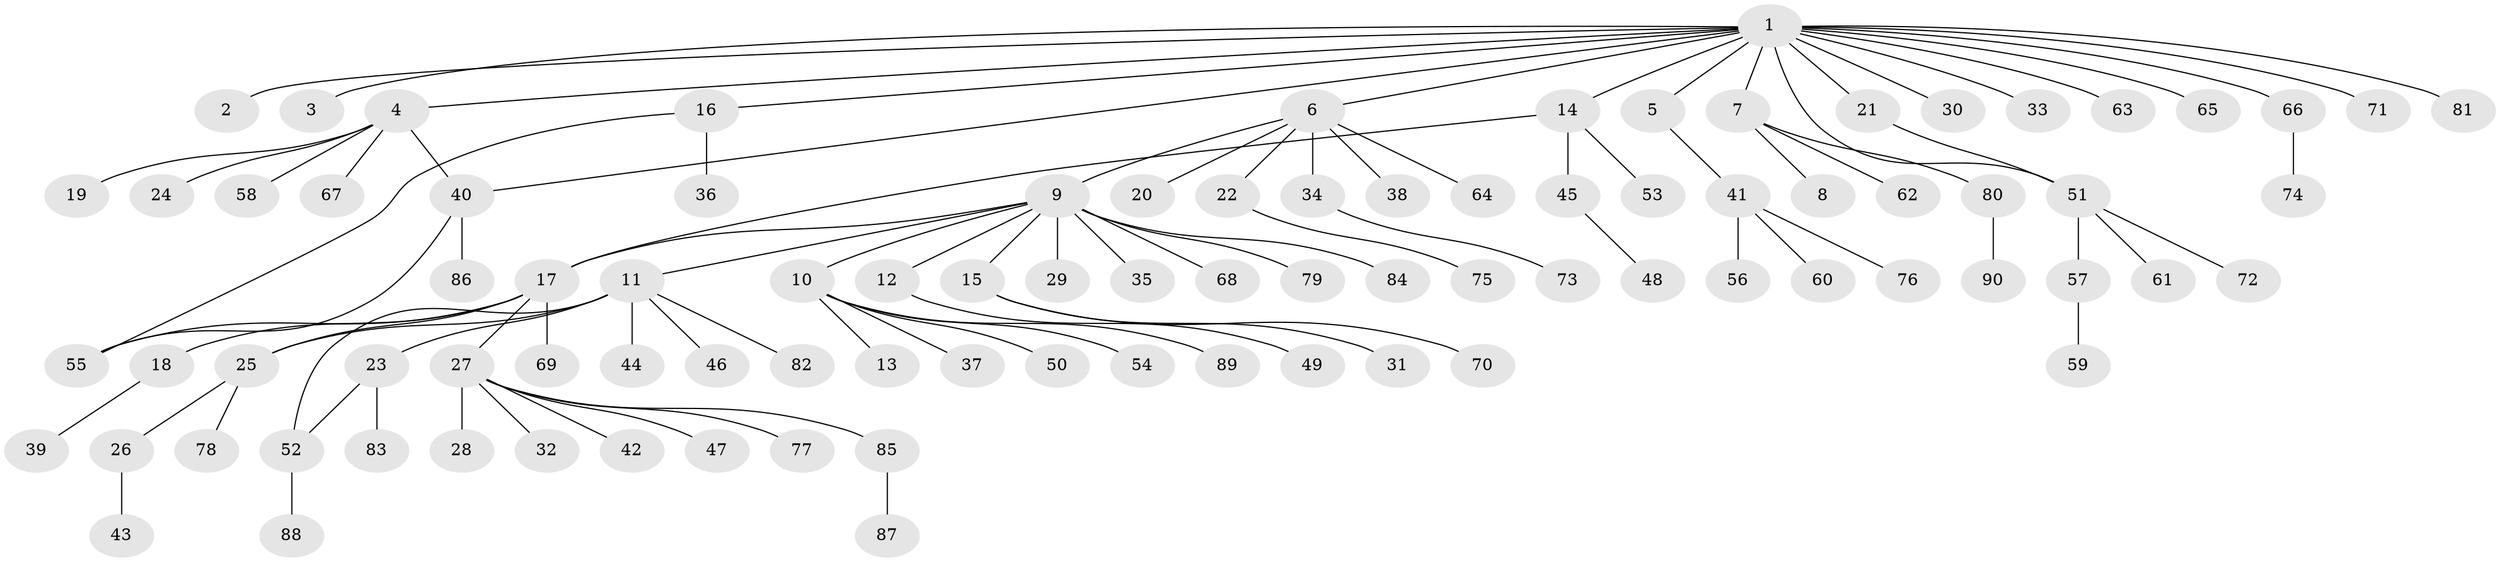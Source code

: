 // coarse degree distribution, {23: 0.014705882352941176, 1: 0.7352941176470589, 5: 0.029411764705882353, 2: 0.07352941176470588, 4: 0.04411764705882353, 16: 0.014705882352941176, 7: 0.014705882352941176, 3: 0.058823529411764705, 6: 0.014705882352941176}
// Generated by graph-tools (version 1.1) at 2025/41/03/06/25 10:41:46]
// undirected, 90 vertices, 96 edges
graph export_dot {
graph [start="1"]
  node [color=gray90,style=filled];
  1;
  2;
  3;
  4;
  5;
  6;
  7;
  8;
  9;
  10;
  11;
  12;
  13;
  14;
  15;
  16;
  17;
  18;
  19;
  20;
  21;
  22;
  23;
  24;
  25;
  26;
  27;
  28;
  29;
  30;
  31;
  32;
  33;
  34;
  35;
  36;
  37;
  38;
  39;
  40;
  41;
  42;
  43;
  44;
  45;
  46;
  47;
  48;
  49;
  50;
  51;
  52;
  53;
  54;
  55;
  56;
  57;
  58;
  59;
  60;
  61;
  62;
  63;
  64;
  65;
  66;
  67;
  68;
  69;
  70;
  71;
  72;
  73;
  74;
  75;
  76;
  77;
  78;
  79;
  80;
  81;
  82;
  83;
  84;
  85;
  86;
  87;
  88;
  89;
  90;
  1 -- 2;
  1 -- 3;
  1 -- 4;
  1 -- 5;
  1 -- 6;
  1 -- 7;
  1 -- 14;
  1 -- 16;
  1 -- 21;
  1 -- 30;
  1 -- 33;
  1 -- 40;
  1 -- 51;
  1 -- 63;
  1 -- 65;
  1 -- 66;
  1 -- 71;
  1 -- 81;
  4 -- 19;
  4 -- 24;
  4 -- 40;
  4 -- 58;
  4 -- 67;
  5 -- 41;
  6 -- 9;
  6 -- 20;
  6 -- 22;
  6 -- 34;
  6 -- 38;
  6 -- 64;
  7 -- 8;
  7 -- 62;
  7 -- 80;
  9 -- 10;
  9 -- 11;
  9 -- 12;
  9 -- 15;
  9 -- 17;
  9 -- 29;
  9 -- 35;
  9 -- 68;
  9 -- 79;
  9 -- 84;
  10 -- 13;
  10 -- 37;
  10 -- 50;
  10 -- 54;
  10 -- 89;
  11 -- 23;
  11 -- 25;
  11 -- 44;
  11 -- 46;
  11 -- 52;
  11 -- 82;
  12 -- 49;
  14 -- 17;
  14 -- 45;
  14 -- 53;
  15 -- 31;
  15 -- 70;
  16 -- 36;
  16 -- 55;
  17 -- 18;
  17 -- 25;
  17 -- 27;
  17 -- 55;
  17 -- 69;
  18 -- 39;
  21 -- 51;
  22 -- 75;
  23 -- 52;
  23 -- 83;
  25 -- 26;
  25 -- 78;
  26 -- 43;
  27 -- 28;
  27 -- 32;
  27 -- 42;
  27 -- 47;
  27 -- 77;
  27 -- 85;
  34 -- 73;
  40 -- 55;
  40 -- 86;
  41 -- 56;
  41 -- 60;
  41 -- 76;
  45 -- 48;
  51 -- 57;
  51 -- 61;
  51 -- 72;
  52 -- 88;
  57 -- 59;
  66 -- 74;
  80 -- 90;
  85 -- 87;
}
